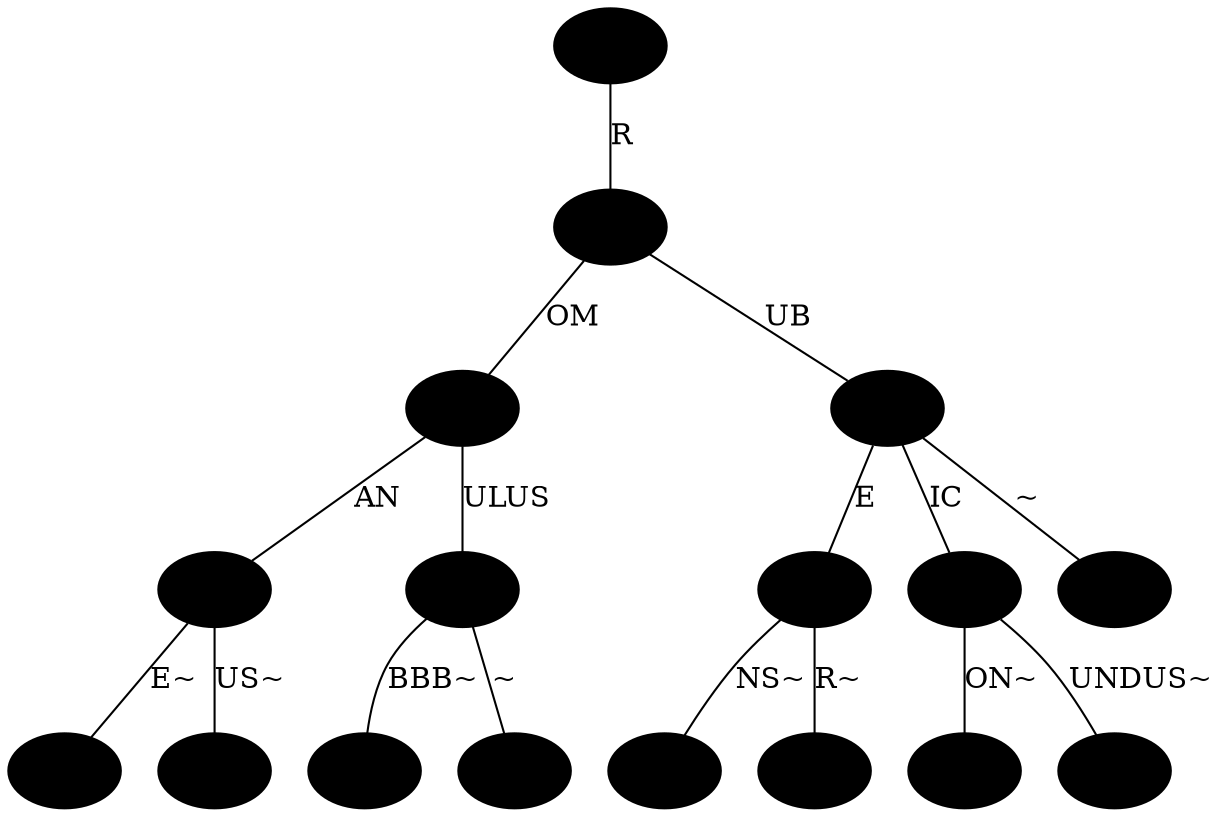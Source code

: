 graph G {
 "0" [shape=ellipse style=filled fillcolor=black];
 "6" [shape=ellipse style=filled fillcolor=black];
     "0" -- "6" [label="R"];
 "6" [shape=ellipse style=filled fillcolor=black];
 "4" [shape=ellipse style=filled fillcolor=black];
     "6" -- "4" [label="OM"];
 "4" [shape=ellipse style=filled fillcolor=black];
 "2" [shape=ellipse style=filled fillcolor=black];
     "4" -- "2" [label="AN"];
 "2" [shape=ellipse style=filled fillcolor=black];
 "1" [shape=ellipse style=filled fillcolor=black];
     "2" -- "1" [label="E~"];
 "1" [shape=ellipse style=filled fillcolor=black];
 "2" [shape=ellipse style=filled fillcolor=black];
 "3" [shape=ellipse style=filled fillcolor=black];
     "2" -- "3" [label="US~"];
 "3" [shape=ellipse style=filled fillcolor=black];
 "4" [shape=ellipse style=filled fillcolor=black];
 "5" [shape=ellipse style=filled fillcolor=black];
     "4" -- "5" [label="ULUS"];
 "5" [shape=ellipse style=filled fillcolor=black];
 "16" [shape=ellipse style=filled fillcolor=black];
     "5" -- "16" [label="BBB~"];
 "16" [shape=ellipse style=filled fillcolor=black];
 "5" [shape=ellipse style=filled fillcolor=black];
 "15" [shape=ellipse style=filled fillcolor=black];
     "5" -- "15" [label="~"];
 "15" [shape=ellipse style=filled fillcolor=black];
 "6" [shape=ellipse style=filled fillcolor=black];
 "10" [shape=ellipse style=filled fillcolor=black];
     "6" -- "10" [label="UB"];
 "10" [shape=ellipse style=filled fillcolor=black];
 "8" [shape=ellipse style=filled fillcolor=black];
     "10" -- "8" [label="E"];
 "8" [shape=ellipse style=filled fillcolor=black];
 "7" [shape=ellipse style=filled fillcolor=black];
     "8" -- "7" [label="NS~"];
 "7" [shape=ellipse style=filled fillcolor=black];
 "8" [shape=ellipse style=filled fillcolor=black];
 "9" [shape=ellipse style=filled fillcolor=black];
     "8" -- "9" [label="R~"];
 "9" [shape=ellipse style=filled fillcolor=black];
 "10" [shape=ellipse style=filled fillcolor=black];
 "12" [shape=ellipse style=filled fillcolor=black];
     "10" -- "12" [label="IC"];
 "12" [shape=ellipse style=filled fillcolor=black];
 "11" [shape=ellipse style=filled fillcolor=black];
     "12" -- "11" [label="ON~"];
 "11" [shape=ellipse style=filled fillcolor=black];
 "12" [shape=ellipse style=filled fillcolor=black];
 "13" [shape=ellipse style=filled fillcolor=black];
     "12" -- "13" [label="UNDUS~"];
 "13" [shape=ellipse style=filled fillcolor=black];
 "10" [shape=ellipse style=filled fillcolor=black];
 "14" [shape=ellipse style=filled fillcolor=black];
     "10" -- "14" [label="~"];
 "14" [shape=ellipse style=filled fillcolor=black];
}